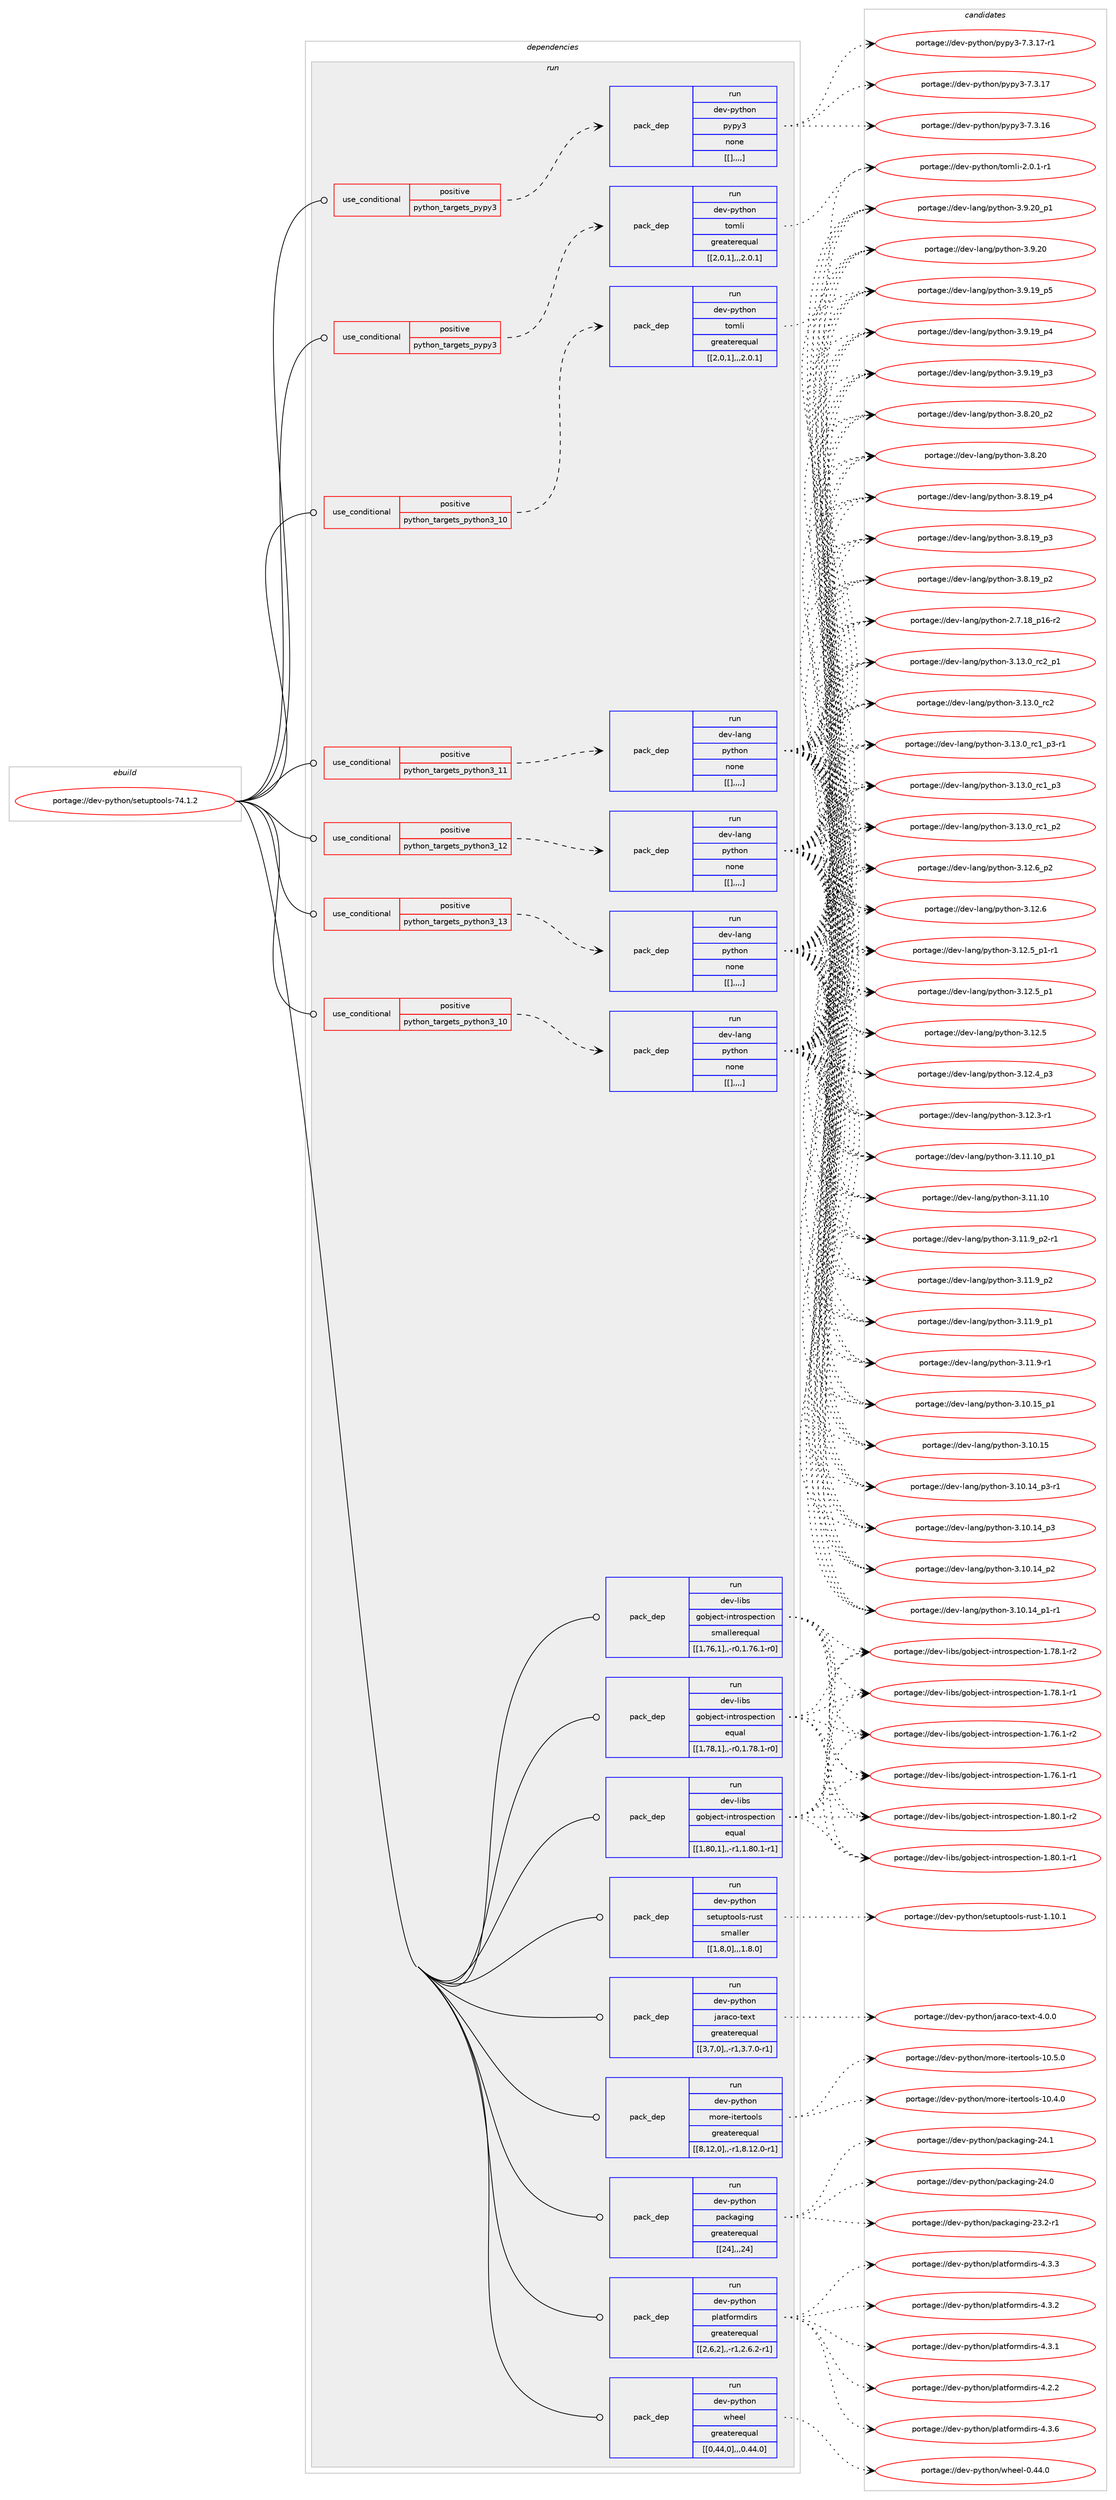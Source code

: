 digraph prolog {

# *************
# Graph options
# *************

newrank=true;
concentrate=true;
compound=true;
graph [rankdir=LR,fontname=Helvetica,fontsize=10,ranksep=1.5];#, ranksep=2.5, nodesep=0.2];
edge  [arrowhead=vee];
node  [fontname=Helvetica,fontsize=10];

# **********
# The ebuild
# **********

subgraph cluster_leftcol {
color=gray;
label=<<i>ebuild</i>>;
id [label="portage://dev-python/setuptools-74.1.2", color=red, width=4, href="../dev-python/setuptools-74.1.2.svg"];
}

# ****************
# The dependencies
# ****************

subgraph cluster_midcol {
color=gray;
label=<<i>dependencies</i>>;
subgraph cluster_compile {
fillcolor="#eeeeee";
style=filled;
label=<<i>compile</i>>;
}
subgraph cluster_compileandrun {
fillcolor="#eeeeee";
style=filled;
label=<<i>compile and run</i>>;
}
subgraph cluster_run {
fillcolor="#eeeeee";
style=filled;
label=<<i>run</i>>;
subgraph cond41146 {
dependency166293 [label=<<TABLE BORDER="0" CELLBORDER="1" CELLSPACING="0" CELLPADDING="4"><TR><TD ROWSPAN="3" CELLPADDING="10">use_conditional</TD></TR><TR><TD>positive</TD></TR><TR><TD>python_targets_pypy3</TD></TR></TABLE>>, shape=none, color=red];
subgraph pack123889 {
dependency166294 [label=<<TABLE BORDER="0" CELLBORDER="1" CELLSPACING="0" CELLPADDING="4" WIDTH="220"><TR><TD ROWSPAN="6" CELLPADDING="30">pack_dep</TD></TR><TR><TD WIDTH="110">run</TD></TR><TR><TD>dev-python</TD></TR><TR><TD>pypy3</TD></TR><TR><TD>none</TD></TR><TR><TD>[[],,,,]</TD></TR></TABLE>>, shape=none, color=blue];
}
dependency166293:e -> dependency166294:w [weight=20,style="dashed",arrowhead="vee"];
}
id:e -> dependency166293:w [weight=20,style="solid",arrowhead="odot"];
subgraph cond41147 {
dependency166295 [label=<<TABLE BORDER="0" CELLBORDER="1" CELLSPACING="0" CELLPADDING="4"><TR><TD ROWSPAN="3" CELLPADDING="10">use_conditional</TD></TR><TR><TD>positive</TD></TR><TR><TD>python_targets_pypy3</TD></TR></TABLE>>, shape=none, color=red];
subgraph pack123890 {
dependency166296 [label=<<TABLE BORDER="0" CELLBORDER="1" CELLSPACING="0" CELLPADDING="4" WIDTH="220"><TR><TD ROWSPAN="6" CELLPADDING="30">pack_dep</TD></TR><TR><TD WIDTH="110">run</TD></TR><TR><TD>dev-python</TD></TR><TR><TD>tomli</TD></TR><TR><TD>greaterequal</TD></TR><TR><TD>[[2,0,1],,,2.0.1]</TD></TR></TABLE>>, shape=none, color=blue];
}
dependency166295:e -> dependency166296:w [weight=20,style="dashed",arrowhead="vee"];
}
id:e -> dependency166295:w [weight=20,style="solid",arrowhead="odot"];
subgraph cond41148 {
dependency166297 [label=<<TABLE BORDER="0" CELLBORDER="1" CELLSPACING="0" CELLPADDING="4"><TR><TD ROWSPAN="3" CELLPADDING="10">use_conditional</TD></TR><TR><TD>positive</TD></TR><TR><TD>python_targets_python3_10</TD></TR></TABLE>>, shape=none, color=red];
subgraph pack123891 {
dependency166298 [label=<<TABLE BORDER="0" CELLBORDER="1" CELLSPACING="0" CELLPADDING="4" WIDTH="220"><TR><TD ROWSPAN="6" CELLPADDING="30">pack_dep</TD></TR><TR><TD WIDTH="110">run</TD></TR><TR><TD>dev-lang</TD></TR><TR><TD>python</TD></TR><TR><TD>none</TD></TR><TR><TD>[[],,,,]</TD></TR></TABLE>>, shape=none, color=blue];
}
dependency166297:e -> dependency166298:w [weight=20,style="dashed",arrowhead="vee"];
}
id:e -> dependency166297:w [weight=20,style="solid",arrowhead="odot"];
subgraph cond41149 {
dependency166299 [label=<<TABLE BORDER="0" CELLBORDER="1" CELLSPACING="0" CELLPADDING="4"><TR><TD ROWSPAN="3" CELLPADDING="10">use_conditional</TD></TR><TR><TD>positive</TD></TR><TR><TD>python_targets_python3_10</TD></TR></TABLE>>, shape=none, color=red];
subgraph pack123892 {
dependency166300 [label=<<TABLE BORDER="0" CELLBORDER="1" CELLSPACING="0" CELLPADDING="4" WIDTH="220"><TR><TD ROWSPAN="6" CELLPADDING="30">pack_dep</TD></TR><TR><TD WIDTH="110">run</TD></TR><TR><TD>dev-python</TD></TR><TR><TD>tomli</TD></TR><TR><TD>greaterequal</TD></TR><TR><TD>[[2,0,1],,,2.0.1]</TD></TR></TABLE>>, shape=none, color=blue];
}
dependency166299:e -> dependency166300:w [weight=20,style="dashed",arrowhead="vee"];
}
id:e -> dependency166299:w [weight=20,style="solid",arrowhead="odot"];
subgraph cond41150 {
dependency166301 [label=<<TABLE BORDER="0" CELLBORDER="1" CELLSPACING="0" CELLPADDING="4"><TR><TD ROWSPAN="3" CELLPADDING="10">use_conditional</TD></TR><TR><TD>positive</TD></TR><TR><TD>python_targets_python3_11</TD></TR></TABLE>>, shape=none, color=red];
subgraph pack123893 {
dependency166302 [label=<<TABLE BORDER="0" CELLBORDER="1" CELLSPACING="0" CELLPADDING="4" WIDTH="220"><TR><TD ROWSPAN="6" CELLPADDING="30">pack_dep</TD></TR><TR><TD WIDTH="110">run</TD></TR><TR><TD>dev-lang</TD></TR><TR><TD>python</TD></TR><TR><TD>none</TD></TR><TR><TD>[[],,,,]</TD></TR></TABLE>>, shape=none, color=blue];
}
dependency166301:e -> dependency166302:w [weight=20,style="dashed",arrowhead="vee"];
}
id:e -> dependency166301:w [weight=20,style="solid",arrowhead="odot"];
subgraph cond41151 {
dependency166303 [label=<<TABLE BORDER="0" CELLBORDER="1" CELLSPACING="0" CELLPADDING="4"><TR><TD ROWSPAN="3" CELLPADDING="10">use_conditional</TD></TR><TR><TD>positive</TD></TR><TR><TD>python_targets_python3_12</TD></TR></TABLE>>, shape=none, color=red];
subgraph pack123894 {
dependency166304 [label=<<TABLE BORDER="0" CELLBORDER="1" CELLSPACING="0" CELLPADDING="4" WIDTH="220"><TR><TD ROWSPAN="6" CELLPADDING="30">pack_dep</TD></TR><TR><TD WIDTH="110">run</TD></TR><TR><TD>dev-lang</TD></TR><TR><TD>python</TD></TR><TR><TD>none</TD></TR><TR><TD>[[],,,,]</TD></TR></TABLE>>, shape=none, color=blue];
}
dependency166303:e -> dependency166304:w [weight=20,style="dashed",arrowhead="vee"];
}
id:e -> dependency166303:w [weight=20,style="solid",arrowhead="odot"];
subgraph cond41152 {
dependency166305 [label=<<TABLE BORDER="0" CELLBORDER="1" CELLSPACING="0" CELLPADDING="4"><TR><TD ROWSPAN="3" CELLPADDING="10">use_conditional</TD></TR><TR><TD>positive</TD></TR><TR><TD>python_targets_python3_13</TD></TR></TABLE>>, shape=none, color=red];
subgraph pack123895 {
dependency166306 [label=<<TABLE BORDER="0" CELLBORDER="1" CELLSPACING="0" CELLPADDING="4" WIDTH="220"><TR><TD ROWSPAN="6" CELLPADDING="30">pack_dep</TD></TR><TR><TD WIDTH="110">run</TD></TR><TR><TD>dev-lang</TD></TR><TR><TD>python</TD></TR><TR><TD>none</TD></TR><TR><TD>[[],,,,]</TD></TR></TABLE>>, shape=none, color=blue];
}
dependency166305:e -> dependency166306:w [weight=20,style="dashed",arrowhead="vee"];
}
id:e -> dependency166305:w [weight=20,style="solid",arrowhead="odot"];
subgraph pack123896 {
dependency166307 [label=<<TABLE BORDER="0" CELLBORDER="1" CELLSPACING="0" CELLPADDING="4" WIDTH="220"><TR><TD ROWSPAN="6" CELLPADDING="30">pack_dep</TD></TR><TR><TD WIDTH="110">run</TD></TR><TR><TD>dev-python</TD></TR><TR><TD>jaraco-text</TD></TR><TR><TD>greaterequal</TD></TR><TR><TD>[[3,7,0],,-r1,3.7.0-r1]</TD></TR></TABLE>>, shape=none, color=blue];
}
id:e -> dependency166307:w [weight=20,style="solid",arrowhead="odot"];
subgraph pack123897 {
dependency166308 [label=<<TABLE BORDER="0" CELLBORDER="1" CELLSPACING="0" CELLPADDING="4" WIDTH="220"><TR><TD ROWSPAN="6" CELLPADDING="30">pack_dep</TD></TR><TR><TD WIDTH="110">run</TD></TR><TR><TD>dev-python</TD></TR><TR><TD>more-itertools</TD></TR><TR><TD>greaterequal</TD></TR><TR><TD>[[8,12,0],,-r1,8.12.0-r1]</TD></TR></TABLE>>, shape=none, color=blue];
}
id:e -> dependency166308:w [weight=20,style="solid",arrowhead="odot"];
subgraph pack123898 {
dependency166309 [label=<<TABLE BORDER="0" CELLBORDER="1" CELLSPACING="0" CELLPADDING="4" WIDTH="220"><TR><TD ROWSPAN="6" CELLPADDING="30">pack_dep</TD></TR><TR><TD WIDTH="110">run</TD></TR><TR><TD>dev-python</TD></TR><TR><TD>packaging</TD></TR><TR><TD>greaterequal</TD></TR><TR><TD>[[24],,,24]</TD></TR></TABLE>>, shape=none, color=blue];
}
id:e -> dependency166309:w [weight=20,style="solid",arrowhead="odot"];
subgraph pack123899 {
dependency166310 [label=<<TABLE BORDER="0" CELLBORDER="1" CELLSPACING="0" CELLPADDING="4" WIDTH="220"><TR><TD ROWSPAN="6" CELLPADDING="30">pack_dep</TD></TR><TR><TD WIDTH="110">run</TD></TR><TR><TD>dev-python</TD></TR><TR><TD>platformdirs</TD></TR><TR><TD>greaterequal</TD></TR><TR><TD>[[2,6,2],,-r1,2.6.2-r1]</TD></TR></TABLE>>, shape=none, color=blue];
}
id:e -> dependency166310:w [weight=20,style="solid",arrowhead="odot"];
subgraph pack123900 {
dependency166311 [label=<<TABLE BORDER="0" CELLBORDER="1" CELLSPACING="0" CELLPADDING="4" WIDTH="220"><TR><TD ROWSPAN="6" CELLPADDING="30">pack_dep</TD></TR><TR><TD WIDTH="110">run</TD></TR><TR><TD>dev-python</TD></TR><TR><TD>wheel</TD></TR><TR><TD>greaterequal</TD></TR><TR><TD>[[0,44,0],,,0.44.0]</TD></TR></TABLE>>, shape=none, color=blue];
}
id:e -> dependency166311:w [weight=20,style="solid",arrowhead="odot"];
subgraph pack123901 {
dependency166312 [label=<<TABLE BORDER="0" CELLBORDER="1" CELLSPACING="0" CELLPADDING="4" WIDTH="220"><TR><TD ROWSPAN="6" CELLPADDING="30">pack_dep</TD></TR><TR><TD WIDTH="110">run</TD></TR><TR><TD>dev-libs</TD></TR><TR><TD>gobject-introspection</TD></TR><TR><TD>equal</TD></TR><TR><TD>[[1,78,1],,-r0,1.78.1-r0]</TD></TR></TABLE>>, shape=none, color=blue];
}
id:e -> dependency166312:w [weight=20,style="solid",arrowhead="odot"];
subgraph pack123902 {
dependency166313 [label=<<TABLE BORDER="0" CELLBORDER="1" CELLSPACING="0" CELLPADDING="4" WIDTH="220"><TR><TD ROWSPAN="6" CELLPADDING="30">pack_dep</TD></TR><TR><TD WIDTH="110">run</TD></TR><TR><TD>dev-libs</TD></TR><TR><TD>gobject-introspection</TD></TR><TR><TD>equal</TD></TR><TR><TD>[[1,80,1],,-r1,1.80.1-r1]</TD></TR></TABLE>>, shape=none, color=blue];
}
id:e -> dependency166313:w [weight=20,style="solid",arrowhead="odot"];
subgraph pack123903 {
dependency166314 [label=<<TABLE BORDER="0" CELLBORDER="1" CELLSPACING="0" CELLPADDING="4" WIDTH="220"><TR><TD ROWSPAN="6" CELLPADDING="30">pack_dep</TD></TR><TR><TD WIDTH="110">run</TD></TR><TR><TD>dev-libs</TD></TR><TR><TD>gobject-introspection</TD></TR><TR><TD>smallerequal</TD></TR><TR><TD>[[1,76,1],,-r0,1.76.1-r0]</TD></TR></TABLE>>, shape=none, color=blue];
}
id:e -> dependency166314:w [weight=20,style="solid",arrowhead="odot"];
subgraph pack123904 {
dependency166315 [label=<<TABLE BORDER="0" CELLBORDER="1" CELLSPACING="0" CELLPADDING="4" WIDTH="220"><TR><TD ROWSPAN="6" CELLPADDING="30">pack_dep</TD></TR><TR><TD WIDTH="110">run</TD></TR><TR><TD>dev-python</TD></TR><TR><TD>setuptools-rust</TD></TR><TR><TD>smaller</TD></TR><TR><TD>[[1,8,0],,,1.8.0]</TD></TR></TABLE>>, shape=none, color=blue];
}
id:e -> dependency166315:w [weight=20,style="solid",arrowhead="odot"];
}
}

# **************
# The candidates
# **************

subgraph cluster_choices {
rank=same;
color=gray;
label=<<i>candidates</i>>;

subgraph choice123889 {
color=black;
nodesep=1;
choice100101118451121211161041111104711212111212151455546514649554511449 [label="portage://dev-python/pypy3-7.3.17-r1", color=red, width=4,href="../dev-python/pypy3-7.3.17-r1.svg"];
choice10010111845112121116104111110471121211121215145554651464955 [label="portage://dev-python/pypy3-7.3.17", color=red, width=4,href="../dev-python/pypy3-7.3.17.svg"];
choice10010111845112121116104111110471121211121215145554651464954 [label="portage://dev-python/pypy3-7.3.16", color=red, width=4,href="../dev-python/pypy3-7.3.16.svg"];
dependency166294:e -> choice100101118451121211161041111104711212111212151455546514649554511449:w [style=dotted,weight="100"];
dependency166294:e -> choice10010111845112121116104111110471121211121215145554651464955:w [style=dotted,weight="100"];
dependency166294:e -> choice10010111845112121116104111110471121211121215145554651464954:w [style=dotted,weight="100"];
}
subgraph choice123890 {
color=black;
nodesep=1;
choice10010111845112121116104111110471161111091081054550464846494511449 [label="portage://dev-python/tomli-2.0.1-r1", color=red, width=4,href="../dev-python/tomli-2.0.1-r1.svg"];
dependency166296:e -> choice10010111845112121116104111110471161111091081054550464846494511449:w [style=dotted,weight="100"];
}
subgraph choice123891 {
color=black;
nodesep=1;
choice100101118451089711010347112121116104111110455146495146489511499509511249 [label="portage://dev-lang/python-3.13.0_rc2_p1", color=red, width=4,href="../dev-lang/python-3.13.0_rc2_p1.svg"];
choice10010111845108971101034711212111610411111045514649514648951149950 [label="portage://dev-lang/python-3.13.0_rc2", color=red, width=4,href="../dev-lang/python-3.13.0_rc2.svg"];
choice1001011184510897110103471121211161041111104551464951464895114994995112514511449 [label="portage://dev-lang/python-3.13.0_rc1_p3-r1", color=red, width=4,href="../dev-lang/python-3.13.0_rc1_p3-r1.svg"];
choice100101118451089711010347112121116104111110455146495146489511499499511251 [label="portage://dev-lang/python-3.13.0_rc1_p3", color=red, width=4,href="../dev-lang/python-3.13.0_rc1_p3.svg"];
choice100101118451089711010347112121116104111110455146495146489511499499511250 [label="portage://dev-lang/python-3.13.0_rc1_p2", color=red, width=4,href="../dev-lang/python-3.13.0_rc1_p2.svg"];
choice100101118451089711010347112121116104111110455146495046549511250 [label="portage://dev-lang/python-3.12.6_p2", color=red, width=4,href="../dev-lang/python-3.12.6_p2.svg"];
choice10010111845108971101034711212111610411111045514649504654 [label="portage://dev-lang/python-3.12.6", color=red, width=4,href="../dev-lang/python-3.12.6.svg"];
choice1001011184510897110103471121211161041111104551464950465395112494511449 [label="portage://dev-lang/python-3.12.5_p1-r1", color=red, width=4,href="../dev-lang/python-3.12.5_p1-r1.svg"];
choice100101118451089711010347112121116104111110455146495046539511249 [label="portage://dev-lang/python-3.12.5_p1", color=red, width=4,href="../dev-lang/python-3.12.5_p1.svg"];
choice10010111845108971101034711212111610411111045514649504653 [label="portage://dev-lang/python-3.12.5", color=red, width=4,href="../dev-lang/python-3.12.5.svg"];
choice100101118451089711010347112121116104111110455146495046529511251 [label="portage://dev-lang/python-3.12.4_p3", color=red, width=4,href="../dev-lang/python-3.12.4_p3.svg"];
choice100101118451089711010347112121116104111110455146495046514511449 [label="portage://dev-lang/python-3.12.3-r1", color=red, width=4,href="../dev-lang/python-3.12.3-r1.svg"];
choice10010111845108971101034711212111610411111045514649494649489511249 [label="portage://dev-lang/python-3.11.10_p1", color=red, width=4,href="../dev-lang/python-3.11.10_p1.svg"];
choice1001011184510897110103471121211161041111104551464949464948 [label="portage://dev-lang/python-3.11.10", color=red, width=4,href="../dev-lang/python-3.11.10.svg"];
choice1001011184510897110103471121211161041111104551464949465795112504511449 [label="portage://dev-lang/python-3.11.9_p2-r1", color=red, width=4,href="../dev-lang/python-3.11.9_p2-r1.svg"];
choice100101118451089711010347112121116104111110455146494946579511250 [label="portage://dev-lang/python-3.11.9_p2", color=red, width=4,href="../dev-lang/python-3.11.9_p2.svg"];
choice100101118451089711010347112121116104111110455146494946579511249 [label="portage://dev-lang/python-3.11.9_p1", color=red, width=4,href="../dev-lang/python-3.11.9_p1.svg"];
choice100101118451089711010347112121116104111110455146494946574511449 [label="portage://dev-lang/python-3.11.9-r1", color=red, width=4,href="../dev-lang/python-3.11.9-r1.svg"];
choice10010111845108971101034711212111610411111045514649484649539511249 [label="portage://dev-lang/python-3.10.15_p1", color=red, width=4,href="../dev-lang/python-3.10.15_p1.svg"];
choice1001011184510897110103471121211161041111104551464948464953 [label="portage://dev-lang/python-3.10.15", color=red, width=4,href="../dev-lang/python-3.10.15.svg"];
choice100101118451089711010347112121116104111110455146494846495295112514511449 [label="portage://dev-lang/python-3.10.14_p3-r1", color=red, width=4,href="../dev-lang/python-3.10.14_p3-r1.svg"];
choice10010111845108971101034711212111610411111045514649484649529511251 [label="portage://dev-lang/python-3.10.14_p3", color=red, width=4,href="../dev-lang/python-3.10.14_p3.svg"];
choice10010111845108971101034711212111610411111045514649484649529511250 [label="portage://dev-lang/python-3.10.14_p2", color=red, width=4,href="../dev-lang/python-3.10.14_p2.svg"];
choice100101118451089711010347112121116104111110455146494846495295112494511449 [label="portage://dev-lang/python-3.10.14_p1-r1", color=red, width=4,href="../dev-lang/python-3.10.14_p1-r1.svg"];
choice100101118451089711010347112121116104111110455146574650489511249 [label="portage://dev-lang/python-3.9.20_p1", color=red, width=4,href="../dev-lang/python-3.9.20_p1.svg"];
choice10010111845108971101034711212111610411111045514657465048 [label="portage://dev-lang/python-3.9.20", color=red, width=4,href="../dev-lang/python-3.9.20.svg"];
choice100101118451089711010347112121116104111110455146574649579511253 [label="portage://dev-lang/python-3.9.19_p5", color=red, width=4,href="../dev-lang/python-3.9.19_p5.svg"];
choice100101118451089711010347112121116104111110455146574649579511252 [label="portage://dev-lang/python-3.9.19_p4", color=red, width=4,href="../dev-lang/python-3.9.19_p4.svg"];
choice100101118451089711010347112121116104111110455146574649579511251 [label="portage://dev-lang/python-3.9.19_p3", color=red, width=4,href="../dev-lang/python-3.9.19_p3.svg"];
choice100101118451089711010347112121116104111110455146564650489511250 [label="portage://dev-lang/python-3.8.20_p2", color=red, width=4,href="../dev-lang/python-3.8.20_p2.svg"];
choice10010111845108971101034711212111610411111045514656465048 [label="portage://dev-lang/python-3.8.20", color=red, width=4,href="../dev-lang/python-3.8.20.svg"];
choice100101118451089711010347112121116104111110455146564649579511252 [label="portage://dev-lang/python-3.8.19_p4", color=red, width=4,href="../dev-lang/python-3.8.19_p4.svg"];
choice100101118451089711010347112121116104111110455146564649579511251 [label="portage://dev-lang/python-3.8.19_p3", color=red, width=4,href="../dev-lang/python-3.8.19_p3.svg"];
choice100101118451089711010347112121116104111110455146564649579511250 [label="portage://dev-lang/python-3.8.19_p2", color=red, width=4,href="../dev-lang/python-3.8.19_p2.svg"];
choice100101118451089711010347112121116104111110455046554649569511249544511450 [label="portage://dev-lang/python-2.7.18_p16-r2", color=red, width=4,href="../dev-lang/python-2.7.18_p16-r2.svg"];
dependency166298:e -> choice100101118451089711010347112121116104111110455146495146489511499509511249:w [style=dotted,weight="100"];
dependency166298:e -> choice10010111845108971101034711212111610411111045514649514648951149950:w [style=dotted,weight="100"];
dependency166298:e -> choice1001011184510897110103471121211161041111104551464951464895114994995112514511449:w [style=dotted,weight="100"];
dependency166298:e -> choice100101118451089711010347112121116104111110455146495146489511499499511251:w [style=dotted,weight="100"];
dependency166298:e -> choice100101118451089711010347112121116104111110455146495146489511499499511250:w [style=dotted,weight="100"];
dependency166298:e -> choice100101118451089711010347112121116104111110455146495046549511250:w [style=dotted,weight="100"];
dependency166298:e -> choice10010111845108971101034711212111610411111045514649504654:w [style=dotted,weight="100"];
dependency166298:e -> choice1001011184510897110103471121211161041111104551464950465395112494511449:w [style=dotted,weight="100"];
dependency166298:e -> choice100101118451089711010347112121116104111110455146495046539511249:w [style=dotted,weight="100"];
dependency166298:e -> choice10010111845108971101034711212111610411111045514649504653:w [style=dotted,weight="100"];
dependency166298:e -> choice100101118451089711010347112121116104111110455146495046529511251:w [style=dotted,weight="100"];
dependency166298:e -> choice100101118451089711010347112121116104111110455146495046514511449:w [style=dotted,weight="100"];
dependency166298:e -> choice10010111845108971101034711212111610411111045514649494649489511249:w [style=dotted,weight="100"];
dependency166298:e -> choice1001011184510897110103471121211161041111104551464949464948:w [style=dotted,weight="100"];
dependency166298:e -> choice1001011184510897110103471121211161041111104551464949465795112504511449:w [style=dotted,weight="100"];
dependency166298:e -> choice100101118451089711010347112121116104111110455146494946579511250:w [style=dotted,weight="100"];
dependency166298:e -> choice100101118451089711010347112121116104111110455146494946579511249:w [style=dotted,weight="100"];
dependency166298:e -> choice100101118451089711010347112121116104111110455146494946574511449:w [style=dotted,weight="100"];
dependency166298:e -> choice10010111845108971101034711212111610411111045514649484649539511249:w [style=dotted,weight="100"];
dependency166298:e -> choice1001011184510897110103471121211161041111104551464948464953:w [style=dotted,weight="100"];
dependency166298:e -> choice100101118451089711010347112121116104111110455146494846495295112514511449:w [style=dotted,weight="100"];
dependency166298:e -> choice10010111845108971101034711212111610411111045514649484649529511251:w [style=dotted,weight="100"];
dependency166298:e -> choice10010111845108971101034711212111610411111045514649484649529511250:w [style=dotted,weight="100"];
dependency166298:e -> choice100101118451089711010347112121116104111110455146494846495295112494511449:w [style=dotted,weight="100"];
dependency166298:e -> choice100101118451089711010347112121116104111110455146574650489511249:w [style=dotted,weight="100"];
dependency166298:e -> choice10010111845108971101034711212111610411111045514657465048:w [style=dotted,weight="100"];
dependency166298:e -> choice100101118451089711010347112121116104111110455146574649579511253:w [style=dotted,weight="100"];
dependency166298:e -> choice100101118451089711010347112121116104111110455146574649579511252:w [style=dotted,weight="100"];
dependency166298:e -> choice100101118451089711010347112121116104111110455146574649579511251:w [style=dotted,weight="100"];
dependency166298:e -> choice100101118451089711010347112121116104111110455146564650489511250:w [style=dotted,weight="100"];
dependency166298:e -> choice10010111845108971101034711212111610411111045514656465048:w [style=dotted,weight="100"];
dependency166298:e -> choice100101118451089711010347112121116104111110455146564649579511252:w [style=dotted,weight="100"];
dependency166298:e -> choice100101118451089711010347112121116104111110455146564649579511251:w [style=dotted,weight="100"];
dependency166298:e -> choice100101118451089711010347112121116104111110455146564649579511250:w [style=dotted,weight="100"];
dependency166298:e -> choice100101118451089711010347112121116104111110455046554649569511249544511450:w [style=dotted,weight="100"];
}
subgraph choice123892 {
color=black;
nodesep=1;
choice10010111845112121116104111110471161111091081054550464846494511449 [label="portage://dev-python/tomli-2.0.1-r1", color=red, width=4,href="../dev-python/tomli-2.0.1-r1.svg"];
dependency166300:e -> choice10010111845112121116104111110471161111091081054550464846494511449:w [style=dotted,weight="100"];
}
subgraph choice123893 {
color=black;
nodesep=1;
choice100101118451089711010347112121116104111110455146495146489511499509511249 [label="portage://dev-lang/python-3.13.0_rc2_p1", color=red, width=4,href="../dev-lang/python-3.13.0_rc2_p1.svg"];
choice10010111845108971101034711212111610411111045514649514648951149950 [label="portage://dev-lang/python-3.13.0_rc2", color=red, width=4,href="../dev-lang/python-3.13.0_rc2.svg"];
choice1001011184510897110103471121211161041111104551464951464895114994995112514511449 [label="portage://dev-lang/python-3.13.0_rc1_p3-r1", color=red, width=4,href="../dev-lang/python-3.13.0_rc1_p3-r1.svg"];
choice100101118451089711010347112121116104111110455146495146489511499499511251 [label="portage://dev-lang/python-3.13.0_rc1_p3", color=red, width=4,href="../dev-lang/python-3.13.0_rc1_p3.svg"];
choice100101118451089711010347112121116104111110455146495146489511499499511250 [label="portage://dev-lang/python-3.13.0_rc1_p2", color=red, width=4,href="../dev-lang/python-3.13.0_rc1_p2.svg"];
choice100101118451089711010347112121116104111110455146495046549511250 [label="portage://dev-lang/python-3.12.6_p2", color=red, width=4,href="../dev-lang/python-3.12.6_p2.svg"];
choice10010111845108971101034711212111610411111045514649504654 [label="portage://dev-lang/python-3.12.6", color=red, width=4,href="../dev-lang/python-3.12.6.svg"];
choice1001011184510897110103471121211161041111104551464950465395112494511449 [label="portage://dev-lang/python-3.12.5_p1-r1", color=red, width=4,href="../dev-lang/python-3.12.5_p1-r1.svg"];
choice100101118451089711010347112121116104111110455146495046539511249 [label="portage://dev-lang/python-3.12.5_p1", color=red, width=4,href="../dev-lang/python-3.12.5_p1.svg"];
choice10010111845108971101034711212111610411111045514649504653 [label="portage://dev-lang/python-3.12.5", color=red, width=4,href="../dev-lang/python-3.12.5.svg"];
choice100101118451089711010347112121116104111110455146495046529511251 [label="portage://dev-lang/python-3.12.4_p3", color=red, width=4,href="../dev-lang/python-3.12.4_p3.svg"];
choice100101118451089711010347112121116104111110455146495046514511449 [label="portage://dev-lang/python-3.12.3-r1", color=red, width=4,href="../dev-lang/python-3.12.3-r1.svg"];
choice10010111845108971101034711212111610411111045514649494649489511249 [label="portage://dev-lang/python-3.11.10_p1", color=red, width=4,href="../dev-lang/python-3.11.10_p1.svg"];
choice1001011184510897110103471121211161041111104551464949464948 [label="portage://dev-lang/python-3.11.10", color=red, width=4,href="../dev-lang/python-3.11.10.svg"];
choice1001011184510897110103471121211161041111104551464949465795112504511449 [label="portage://dev-lang/python-3.11.9_p2-r1", color=red, width=4,href="../dev-lang/python-3.11.9_p2-r1.svg"];
choice100101118451089711010347112121116104111110455146494946579511250 [label="portage://dev-lang/python-3.11.9_p2", color=red, width=4,href="../dev-lang/python-3.11.9_p2.svg"];
choice100101118451089711010347112121116104111110455146494946579511249 [label="portage://dev-lang/python-3.11.9_p1", color=red, width=4,href="../dev-lang/python-3.11.9_p1.svg"];
choice100101118451089711010347112121116104111110455146494946574511449 [label="portage://dev-lang/python-3.11.9-r1", color=red, width=4,href="../dev-lang/python-3.11.9-r1.svg"];
choice10010111845108971101034711212111610411111045514649484649539511249 [label="portage://dev-lang/python-3.10.15_p1", color=red, width=4,href="../dev-lang/python-3.10.15_p1.svg"];
choice1001011184510897110103471121211161041111104551464948464953 [label="portage://dev-lang/python-3.10.15", color=red, width=4,href="../dev-lang/python-3.10.15.svg"];
choice100101118451089711010347112121116104111110455146494846495295112514511449 [label="portage://dev-lang/python-3.10.14_p3-r1", color=red, width=4,href="../dev-lang/python-3.10.14_p3-r1.svg"];
choice10010111845108971101034711212111610411111045514649484649529511251 [label="portage://dev-lang/python-3.10.14_p3", color=red, width=4,href="../dev-lang/python-3.10.14_p3.svg"];
choice10010111845108971101034711212111610411111045514649484649529511250 [label="portage://dev-lang/python-3.10.14_p2", color=red, width=4,href="../dev-lang/python-3.10.14_p2.svg"];
choice100101118451089711010347112121116104111110455146494846495295112494511449 [label="portage://dev-lang/python-3.10.14_p1-r1", color=red, width=4,href="../dev-lang/python-3.10.14_p1-r1.svg"];
choice100101118451089711010347112121116104111110455146574650489511249 [label="portage://dev-lang/python-3.9.20_p1", color=red, width=4,href="../dev-lang/python-3.9.20_p1.svg"];
choice10010111845108971101034711212111610411111045514657465048 [label="portage://dev-lang/python-3.9.20", color=red, width=4,href="../dev-lang/python-3.9.20.svg"];
choice100101118451089711010347112121116104111110455146574649579511253 [label="portage://dev-lang/python-3.9.19_p5", color=red, width=4,href="../dev-lang/python-3.9.19_p5.svg"];
choice100101118451089711010347112121116104111110455146574649579511252 [label="portage://dev-lang/python-3.9.19_p4", color=red, width=4,href="../dev-lang/python-3.9.19_p4.svg"];
choice100101118451089711010347112121116104111110455146574649579511251 [label="portage://dev-lang/python-3.9.19_p3", color=red, width=4,href="../dev-lang/python-3.9.19_p3.svg"];
choice100101118451089711010347112121116104111110455146564650489511250 [label="portage://dev-lang/python-3.8.20_p2", color=red, width=4,href="../dev-lang/python-3.8.20_p2.svg"];
choice10010111845108971101034711212111610411111045514656465048 [label="portage://dev-lang/python-3.8.20", color=red, width=4,href="../dev-lang/python-3.8.20.svg"];
choice100101118451089711010347112121116104111110455146564649579511252 [label="portage://dev-lang/python-3.8.19_p4", color=red, width=4,href="../dev-lang/python-3.8.19_p4.svg"];
choice100101118451089711010347112121116104111110455146564649579511251 [label="portage://dev-lang/python-3.8.19_p3", color=red, width=4,href="../dev-lang/python-3.8.19_p3.svg"];
choice100101118451089711010347112121116104111110455146564649579511250 [label="portage://dev-lang/python-3.8.19_p2", color=red, width=4,href="../dev-lang/python-3.8.19_p2.svg"];
choice100101118451089711010347112121116104111110455046554649569511249544511450 [label="portage://dev-lang/python-2.7.18_p16-r2", color=red, width=4,href="../dev-lang/python-2.7.18_p16-r2.svg"];
dependency166302:e -> choice100101118451089711010347112121116104111110455146495146489511499509511249:w [style=dotted,weight="100"];
dependency166302:e -> choice10010111845108971101034711212111610411111045514649514648951149950:w [style=dotted,weight="100"];
dependency166302:e -> choice1001011184510897110103471121211161041111104551464951464895114994995112514511449:w [style=dotted,weight="100"];
dependency166302:e -> choice100101118451089711010347112121116104111110455146495146489511499499511251:w [style=dotted,weight="100"];
dependency166302:e -> choice100101118451089711010347112121116104111110455146495146489511499499511250:w [style=dotted,weight="100"];
dependency166302:e -> choice100101118451089711010347112121116104111110455146495046549511250:w [style=dotted,weight="100"];
dependency166302:e -> choice10010111845108971101034711212111610411111045514649504654:w [style=dotted,weight="100"];
dependency166302:e -> choice1001011184510897110103471121211161041111104551464950465395112494511449:w [style=dotted,weight="100"];
dependency166302:e -> choice100101118451089711010347112121116104111110455146495046539511249:w [style=dotted,weight="100"];
dependency166302:e -> choice10010111845108971101034711212111610411111045514649504653:w [style=dotted,weight="100"];
dependency166302:e -> choice100101118451089711010347112121116104111110455146495046529511251:w [style=dotted,weight="100"];
dependency166302:e -> choice100101118451089711010347112121116104111110455146495046514511449:w [style=dotted,weight="100"];
dependency166302:e -> choice10010111845108971101034711212111610411111045514649494649489511249:w [style=dotted,weight="100"];
dependency166302:e -> choice1001011184510897110103471121211161041111104551464949464948:w [style=dotted,weight="100"];
dependency166302:e -> choice1001011184510897110103471121211161041111104551464949465795112504511449:w [style=dotted,weight="100"];
dependency166302:e -> choice100101118451089711010347112121116104111110455146494946579511250:w [style=dotted,weight="100"];
dependency166302:e -> choice100101118451089711010347112121116104111110455146494946579511249:w [style=dotted,weight="100"];
dependency166302:e -> choice100101118451089711010347112121116104111110455146494946574511449:w [style=dotted,weight="100"];
dependency166302:e -> choice10010111845108971101034711212111610411111045514649484649539511249:w [style=dotted,weight="100"];
dependency166302:e -> choice1001011184510897110103471121211161041111104551464948464953:w [style=dotted,weight="100"];
dependency166302:e -> choice100101118451089711010347112121116104111110455146494846495295112514511449:w [style=dotted,weight="100"];
dependency166302:e -> choice10010111845108971101034711212111610411111045514649484649529511251:w [style=dotted,weight="100"];
dependency166302:e -> choice10010111845108971101034711212111610411111045514649484649529511250:w [style=dotted,weight="100"];
dependency166302:e -> choice100101118451089711010347112121116104111110455146494846495295112494511449:w [style=dotted,weight="100"];
dependency166302:e -> choice100101118451089711010347112121116104111110455146574650489511249:w [style=dotted,weight="100"];
dependency166302:e -> choice10010111845108971101034711212111610411111045514657465048:w [style=dotted,weight="100"];
dependency166302:e -> choice100101118451089711010347112121116104111110455146574649579511253:w [style=dotted,weight="100"];
dependency166302:e -> choice100101118451089711010347112121116104111110455146574649579511252:w [style=dotted,weight="100"];
dependency166302:e -> choice100101118451089711010347112121116104111110455146574649579511251:w [style=dotted,weight="100"];
dependency166302:e -> choice100101118451089711010347112121116104111110455146564650489511250:w [style=dotted,weight="100"];
dependency166302:e -> choice10010111845108971101034711212111610411111045514656465048:w [style=dotted,weight="100"];
dependency166302:e -> choice100101118451089711010347112121116104111110455146564649579511252:w [style=dotted,weight="100"];
dependency166302:e -> choice100101118451089711010347112121116104111110455146564649579511251:w [style=dotted,weight="100"];
dependency166302:e -> choice100101118451089711010347112121116104111110455146564649579511250:w [style=dotted,weight="100"];
dependency166302:e -> choice100101118451089711010347112121116104111110455046554649569511249544511450:w [style=dotted,weight="100"];
}
subgraph choice123894 {
color=black;
nodesep=1;
choice100101118451089711010347112121116104111110455146495146489511499509511249 [label="portage://dev-lang/python-3.13.0_rc2_p1", color=red, width=4,href="../dev-lang/python-3.13.0_rc2_p1.svg"];
choice10010111845108971101034711212111610411111045514649514648951149950 [label="portage://dev-lang/python-3.13.0_rc2", color=red, width=4,href="../dev-lang/python-3.13.0_rc2.svg"];
choice1001011184510897110103471121211161041111104551464951464895114994995112514511449 [label="portage://dev-lang/python-3.13.0_rc1_p3-r1", color=red, width=4,href="../dev-lang/python-3.13.0_rc1_p3-r1.svg"];
choice100101118451089711010347112121116104111110455146495146489511499499511251 [label="portage://dev-lang/python-3.13.0_rc1_p3", color=red, width=4,href="../dev-lang/python-3.13.0_rc1_p3.svg"];
choice100101118451089711010347112121116104111110455146495146489511499499511250 [label="portage://dev-lang/python-3.13.0_rc1_p2", color=red, width=4,href="../dev-lang/python-3.13.0_rc1_p2.svg"];
choice100101118451089711010347112121116104111110455146495046549511250 [label="portage://dev-lang/python-3.12.6_p2", color=red, width=4,href="../dev-lang/python-3.12.6_p2.svg"];
choice10010111845108971101034711212111610411111045514649504654 [label="portage://dev-lang/python-3.12.6", color=red, width=4,href="../dev-lang/python-3.12.6.svg"];
choice1001011184510897110103471121211161041111104551464950465395112494511449 [label="portage://dev-lang/python-3.12.5_p1-r1", color=red, width=4,href="../dev-lang/python-3.12.5_p1-r1.svg"];
choice100101118451089711010347112121116104111110455146495046539511249 [label="portage://dev-lang/python-3.12.5_p1", color=red, width=4,href="../dev-lang/python-3.12.5_p1.svg"];
choice10010111845108971101034711212111610411111045514649504653 [label="portage://dev-lang/python-3.12.5", color=red, width=4,href="../dev-lang/python-3.12.5.svg"];
choice100101118451089711010347112121116104111110455146495046529511251 [label="portage://dev-lang/python-3.12.4_p3", color=red, width=4,href="../dev-lang/python-3.12.4_p3.svg"];
choice100101118451089711010347112121116104111110455146495046514511449 [label="portage://dev-lang/python-3.12.3-r1", color=red, width=4,href="../dev-lang/python-3.12.3-r1.svg"];
choice10010111845108971101034711212111610411111045514649494649489511249 [label="portage://dev-lang/python-3.11.10_p1", color=red, width=4,href="../dev-lang/python-3.11.10_p1.svg"];
choice1001011184510897110103471121211161041111104551464949464948 [label="portage://dev-lang/python-3.11.10", color=red, width=4,href="../dev-lang/python-3.11.10.svg"];
choice1001011184510897110103471121211161041111104551464949465795112504511449 [label="portage://dev-lang/python-3.11.9_p2-r1", color=red, width=4,href="../dev-lang/python-3.11.9_p2-r1.svg"];
choice100101118451089711010347112121116104111110455146494946579511250 [label="portage://dev-lang/python-3.11.9_p2", color=red, width=4,href="../dev-lang/python-3.11.9_p2.svg"];
choice100101118451089711010347112121116104111110455146494946579511249 [label="portage://dev-lang/python-3.11.9_p1", color=red, width=4,href="../dev-lang/python-3.11.9_p1.svg"];
choice100101118451089711010347112121116104111110455146494946574511449 [label="portage://dev-lang/python-3.11.9-r1", color=red, width=4,href="../dev-lang/python-3.11.9-r1.svg"];
choice10010111845108971101034711212111610411111045514649484649539511249 [label="portage://dev-lang/python-3.10.15_p1", color=red, width=4,href="../dev-lang/python-3.10.15_p1.svg"];
choice1001011184510897110103471121211161041111104551464948464953 [label="portage://dev-lang/python-3.10.15", color=red, width=4,href="../dev-lang/python-3.10.15.svg"];
choice100101118451089711010347112121116104111110455146494846495295112514511449 [label="portage://dev-lang/python-3.10.14_p3-r1", color=red, width=4,href="../dev-lang/python-3.10.14_p3-r1.svg"];
choice10010111845108971101034711212111610411111045514649484649529511251 [label="portage://dev-lang/python-3.10.14_p3", color=red, width=4,href="../dev-lang/python-3.10.14_p3.svg"];
choice10010111845108971101034711212111610411111045514649484649529511250 [label="portage://dev-lang/python-3.10.14_p2", color=red, width=4,href="../dev-lang/python-3.10.14_p2.svg"];
choice100101118451089711010347112121116104111110455146494846495295112494511449 [label="portage://dev-lang/python-3.10.14_p1-r1", color=red, width=4,href="../dev-lang/python-3.10.14_p1-r1.svg"];
choice100101118451089711010347112121116104111110455146574650489511249 [label="portage://dev-lang/python-3.9.20_p1", color=red, width=4,href="../dev-lang/python-3.9.20_p1.svg"];
choice10010111845108971101034711212111610411111045514657465048 [label="portage://dev-lang/python-3.9.20", color=red, width=4,href="../dev-lang/python-3.9.20.svg"];
choice100101118451089711010347112121116104111110455146574649579511253 [label="portage://dev-lang/python-3.9.19_p5", color=red, width=4,href="../dev-lang/python-3.9.19_p5.svg"];
choice100101118451089711010347112121116104111110455146574649579511252 [label="portage://dev-lang/python-3.9.19_p4", color=red, width=4,href="../dev-lang/python-3.9.19_p4.svg"];
choice100101118451089711010347112121116104111110455146574649579511251 [label="portage://dev-lang/python-3.9.19_p3", color=red, width=4,href="../dev-lang/python-3.9.19_p3.svg"];
choice100101118451089711010347112121116104111110455146564650489511250 [label="portage://dev-lang/python-3.8.20_p2", color=red, width=4,href="../dev-lang/python-3.8.20_p2.svg"];
choice10010111845108971101034711212111610411111045514656465048 [label="portage://dev-lang/python-3.8.20", color=red, width=4,href="../dev-lang/python-3.8.20.svg"];
choice100101118451089711010347112121116104111110455146564649579511252 [label="portage://dev-lang/python-3.8.19_p4", color=red, width=4,href="../dev-lang/python-3.8.19_p4.svg"];
choice100101118451089711010347112121116104111110455146564649579511251 [label="portage://dev-lang/python-3.8.19_p3", color=red, width=4,href="../dev-lang/python-3.8.19_p3.svg"];
choice100101118451089711010347112121116104111110455146564649579511250 [label="portage://dev-lang/python-3.8.19_p2", color=red, width=4,href="../dev-lang/python-3.8.19_p2.svg"];
choice100101118451089711010347112121116104111110455046554649569511249544511450 [label="portage://dev-lang/python-2.7.18_p16-r2", color=red, width=4,href="../dev-lang/python-2.7.18_p16-r2.svg"];
dependency166304:e -> choice100101118451089711010347112121116104111110455146495146489511499509511249:w [style=dotted,weight="100"];
dependency166304:e -> choice10010111845108971101034711212111610411111045514649514648951149950:w [style=dotted,weight="100"];
dependency166304:e -> choice1001011184510897110103471121211161041111104551464951464895114994995112514511449:w [style=dotted,weight="100"];
dependency166304:e -> choice100101118451089711010347112121116104111110455146495146489511499499511251:w [style=dotted,weight="100"];
dependency166304:e -> choice100101118451089711010347112121116104111110455146495146489511499499511250:w [style=dotted,weight="100"];
dependency166304:e -> choice100101118451089711010347112121116104111110455146495046549511250:w [style=dotted,weight="100"];
dependency166304:e -> choice10010111845108971101034711212111610411111045514649504654:w [style=dotted,weight="100"];
dependency166304:e -> choice1001011184510897110103471121211161041111104551464950465395112494511449:w [style=dotted,weight="100"];
dependency166304:e -> choice100101118451089711010347112121116104111110455146495046539511249:w [style=dotted,weight="100"];
dependency166304:e -> choice10010111845108971101034711212111610411111045514649504653:w [style=dotted,weight="100"];
dependency166304:e -> choice100101118451089711010347112121116104111110455146495046529511251:w [style=dotted,weight="100"];
dependency166304:e -> choice100101118451089711010347112121116104111110455146495046514511449:w [style=dotted,weight="100"];
dependency166304:e -> choice10010111845108971101034711212111610411111045514649494649489511249:w [style=dotted,weight="100"];
dependency166304:e -> choice1001011184510897110103471121211161041111104551464949464948:w [style=dotted,weight="100"];
dependency166304:e -> choice1001011184510897110103471121211161041111104551464949465795112504511449:w [style=dotted,weight="100"];
dependency166304:e -> choice100101118451089711010347112121116104111110455146494946579511250:w [style=dotted,weight="100"];
dependency166304:e -> choice100101118451089711010347112121116104111110455146494946579511249:w [style=dotted,weight="100"];
dependency166304:e -> choice100101118451089711010347112121116104111110455146494946574511449:w [style=dotted,weight="100"];
dependency166304:e -> choice10010111845108971101034711212111610411111045514649484649539511249:w [style=dotted,weight="100"];
dependency166304:e -> choice1001011184510897110103471121211161041111104551464948464953:w [style=dotted,weight="100"];
dependency166304:e -> choice100101118451089711010347112121116104111110455146494846495295112514511449:w [style=dotted,weight="100"];
dependency166304:e -> choice10010111845108971101034711212111610411111045514649484649529511251:w [style=dotted,weight="100"];
dependency166304:e -> choice10010111845108971101034711212111610411111045514649484649529511250:w [style=dotted,weight="100"];
dependency166304:e -> choice100101118451089711010347112121116104111110455146494846495295112494511449:w [style=dotted,weight="100"];
dependency166304:e -> choice100101118451089711010347112121116104111110455146574650489511249:w [style=dotted,weight="100"];
dependency166304:e -> choice10010111845108971101034711212111610411111045514657465048:w [style=dotted,weight="100"];
dependency166304:e -> choice100101118451089711010347112121116104111110455146574649579511253:w [style=dotted,weight="100"];
dependency166304:e -> choice100101118451089711010347112121116104111110455146574649579511252:w [style=dotted,weight="100"];
dependency166304:e -> choice100101118451089711010347112121116104111110455146574649579511251:w [style=dotted,weight="100"];
dependency166304:e -> choice100101118451089711010347112121116104111110455146564650489511250:w [style=dotted,weight="100"];
dependency166304:e -> choice10010111845108971101034711212111610411111045514656465048:w [style=dotted,weight="100"];
dependency166304:e -> choice100101118451089711010347112121116104111110455146564649579511252:w [style=dotted,weight="100"];
dependency166304:e -> choice100101118451089711010347112121116104111110455146564649579511251:w [style=dotted,weight="100"];
dependency166304:e -> choice100101118451089711010347112121116104111110455146564649579511250:w [style=dotted,weight="100"];
dependency166304:e -> choice100101118451089711010347112121116104111110455046554649569511249544511450:w [style=dotted,weight="100"];
}
subgraph choice123895 {
color=black;
nodesep=1;
choice100101118451089711010347112121116104111110455146495146489511499509511249 [label="portage://dev-lang/python-3.13.0_rc2_p1", color=red, width=4,href="../dev-lang/python-3.13.0_rc2_p1.svg"];
choice10010111845108971101034711212111610411111045514649514648951149950 [label="portage://dev-lang/python-3.13.0_rc2", color=red, width=4,href="../dev-lang/python-3.13.0_rc2.svg"];
choice1001011184510897110103471121211161041111104551464951464895114994995112514511449 [label="portage://dev-lang/python-3.13.0_rc1_p3-r1", color=red, width=4,href="../dev-lang/python-3.13.0_rc1_p3-r1.svg"];
choice100101118451089711010347112121116104111110455146495146489511499499511251 [label="portage://dev-lang/python-3.13.0_rc1_p3", color=red, width=4,href="../dev-lang/python-3.13.0_rc1_p3.svg"];
choice100101118451089711010347112121116104111110455146495146489511499499511250 [label="portage://dev-lang/python-3.13.0_rc1_p2", color=red, width=4,href="../dev-lang/python-3.13.0_rc1_p2.svg"];
choice100101118451089711010347112121116104111110455146495046549511250 [label="portage://dev-lang/python-3.12.6_p2", color=red, width=4,href="../dev-lang/python-3.12.6_p2.svg"];
choice10010111845108971101034711212111610411111045514649504654 [label="portage://dev-lang/python-3.12.6", color=red, width=4,href="../dev-lang/python-3.12.6.svg"];
choice1001011184510897110103471121211161041111104551464950465395112494511449 [label="portage://dev-lang/python-3.12.5_p1-r1", color=red, width=4,href="../dev-lang/python-3.12.5_p1-r1.svg"];
choice100101118451089711010347112121116104111110455146495046539511249 [label="portage://dev-lang/python-3.12.5_p1", color=red, width=4,href="../dev-lang/python-3.12.5_p1.svg"];
choice10010111845108971101034711212111610411111045514649504653 [label="portage://dev-lang/python-3.12.5", color=red, width=4,href="../dev-lang/python-3.12.5.svg"];
choice100101118451089711010347112121116104111110455146495046529511251 [label="portage://dev-lang/python-3.12.4_p3", color=red, width=4,href="../dev-lang/python-3.12.4_p3.svg"];
choice100101118451089711010347112121116104111110455146495046514511449 [label="portage://dev-lang/python-3.12.3-r1", color=red, width=4,href="../dev-lang/python-3.12.3-r1.svg"];
choice10010111845108971101034711212111610411111045514649494649489511249 [label="portage://dev-lang/python-3.11.10_p1", color=red, width=4,href="../dev-lang/python-3.11.10_p1.svg"];
choice1001011184510897110103471121211161041111104551464949464948 [label="portage://dev-lang/python-3.11.10", color=red, width=4,href="../dev-lang/python-3.11.10.svg"];
choice1001011184510897110103471121211161041111104551464949465795112504511449 [label="portage://dev-lang/python-3.11.9_p2-r1", color=red, width=4,href="../dev-lang/python-3.11.9_p2-r1.svg"];
choice100101118451089711010347112121116104111110455146494946579511250 [label="portage://dev-lang/python-3.11.9_p2", color=red, width=4,href="../dev-lang/python-3.11.9_p2.svg"];
choice100101118451089711010347112121116104111110455146494946579511249 [label="portage://dev-lang/python-3.11.9_p1", color=red, width=4,href="../dev-lang/python-3.11.9_p1.svg"];
choice100101118451089711010347112121116104111110455146494946574511449 [label="portage://dev-lang/python-3.11.9-r1", color=red, width=4,href="../dev-lang/python-3.11.9-r1.svg"];
choice10010111845108971101034711212111610411111045514649484649539511249 [label="portage://dev-lang/python-3.10.15_p1", color=red, width=4,href="../dev-lang/python-3.10.15_p1.svg"];
choice1001011184510897110103471121211161041111104551464948464953 [label="portage://dev-lang/python-3.10.15", color=red, width=4,href="../dev-lang/python-3.10.15.svg"];
choice100101118451089711010347112121116104111110455146494846495295112514511449 [label="portage://dev-lang/python-3.10.14_p3-r1", color=red, width=4,href="../dev-lang/python-3.10.14_p3-r1.svg"];
choice10010111845108971101034711212111610411111045514649484649529511251 [label="portage://dev-lang/python-3.10.14_p3", color=red, width=4,href="../dev-lang/python-3.10.14_p3.svg"];
choice10010111845108971101034711212111610411111045514649484649529511250 [label="portage://dev-lang/python-3.10.14_p2", color=red, width=4,href="../dev-lang/python-3.10.14_p2.svg"];
choice100101118451089711010347112121116104111110455146494846495295112494511449 [label="portage://dev-lang/python-3.10.14_p1-r1", color=red, width=4,href="../dev-lang/python-3.10.14_p1-r1.svg"];
choice100101118451089711010347112121116104111110455146574650489511249 [label="portage://dev-lang/python-3.9.20_p1", color=red, width=4,href="../dev-lang/python-3.9.20_p1.svg"];
choice10010111845108971101034711212111610411111045514657465048 [label="portage://dev-lang/python-3.9.20", color=red, width=4,href="../dev-lang/python-3.9.20.svg"];
choice100101118451089711010347112121116104111110455146574649579511253 [label="portage://dev-lang/python-3.9.19_p5", color=red, width=4,href="../dev-lang/python-3.9.19_p5.svg"];
choice100101118451089711010347112121116104111110455146574649579511252 [label="portage://dev-lang/python-3.9.19_p4", color=red, width=4,href="../dev-lang/python-3.9.19_p4.svg"];
choice100101118451089711010347112121116104111110455146574649579511251 [label="portage://dev-lang/python-3.9.19_p3", color=red, width=4,href="../dev-lang/python-3.9.19_p3.svg"];
choice100101118451089711010347112121116104111110455146564650489511250 [label="portage://dev-lang/python-3.8.20_p2", color=red, width=4,href="../dev-lang/python-3.8.20_p2.svg"];
choice10010111845108971101034711212111610411111045514656465048 [label="portage://dev-lang/python-3.8.20", color=red, width=4,href="../dev-lang/python-3.8.20.svg"];
choice100101118451089711010347112121116104111110455146564649579511252 [label="portage://dev-lang/python-3.8.19_p4", color=red, width=4,href="../dev-lang/python-3.8.19_p4.svg"];
choice100101118451089711010347112121116104111110455146564649579511251 [label="portage://dev-lang/python-3.8.19_p3", color=red, width=4,href="../dev-lang/python-3.8.19_p3.svg"];
choice100101118451089711010347112121116104111110455146564649579511250 [label="portage://dev-lang/python-3.8.19_p2", color=red, width=4,href="../dev-lang/python-3.8.19_p2.svg"];
choice100101118451089711010347112121116104111110455046554649569511249544511450 [label="portage://dev-lang/python-2.7.18_p16-r2", color=red, width=4,href="../dev-lang/python-2.7.18_p16-r2.svg"];
dependency166306:e -> choice100101118451089711010347112121116104111110455146495146489511499509511249:w [style=dotted,weight="100"];
dependency166306:e -> choice10010111845108971101034711212111610411111045514649514648951149950:w [style=dotted,weight="100"];
dependency166306:e -> choice1001011184510897110103471121211161041111104551464951464895114994995112514511449:w [style=dotted,weight="100"];
dependency166306:e -> choice100101118451089711010347112121116104111110455146495146489511499499511251:w [style=dotted,weight="100"];
dependency166306:e -> choice100101118451089711010347112121116104111110455146495146489511499499511250:w [style=dotted,weight="100"];
dependency166306:e -> choice100101118451089711010347112121116104111110455146495046549511250:w [style=dotted,weight="100"];
dependency166306:e -> choice10010111845108971101034711212111610411111045514649504654:w [style=dotted,weight="100"];
dependency166306:e -> choice1001011184510897110103471121211161041111104551464950465395112494511449:w [style=dotted,weight="100"];
dependency166306:e -> choice100101118451089711010347112121116104111110455146495046539511249:w [style=dotted,weight="100"];
dependency166306:e -> choice10010111845108971101034711212111610411111045514649504653:w [style=dotted,weight="100"];
dependency166306:e -> choice100101118451089711010347112121116104111110455146495046529511251:w [style=dotted,weight="100"];
dependency166306:e -> choice100101118451089711010347112121116104111110455146495046514511449:w [style=dotted,weight="100"];
dependency166306:e -> choice10010111845108971101034711212111610411111045514649494649489511249:w [style=dotted,weight="100"];
dependency166306:e -> choice1001011184510897110103471121211161041111104551464949464948:w [style=dotted,weight="100"];
dependency166306:e -> choice1001011184510897110103471121211161041111104551464949465795112504511449:w [style=dotted,weight="100"];
dependency166306:e -> choice100101118451089711010347112121116104111110455146494946579511250:w [style=dotted,weight="100"];
dependency166306:e -> choice100101118451089711010347112121116104111110455146494946579511249:w [style=dotted,weight="100"];
dependency166306:e -> choice100101118451089711010347112121116104111110455146494946574511449:w [style=dotted,weight="100"];
dependency166306:e -> choice10010111845108971101034711212111610411111045514649484649539511249:w [style=dotted,weight="100"];
dependency166306:e -> choice1001011184510897110103471121211161041111104551464948464953:w [style=dotted,weight="100"];
dependency166306:e -> choice100101118451089711010347112121116104111110455146494846495295112514511449:w [style=dotted,weight="100"];
dependency166306:e -> choice10010111845108971101034711212111610411111045514649484649529511251:w [style=dotted,weight="100"];
dependency166306:e -> choice10010111845108971101034711212111610411111045514649484649529511250:w [style=dotted,weight="100"];
dependency166306:e -> choice100101118451089711010347112121116104111110455146494846495295112494511449:w [style=dotted,weight="100"];
dependency166306:e -> choice100101118451089711010347112121116104111110455146574650489511249:w [style=dotted,weight="100"];
dependency166306:e -> choice10010111845108971101034711212111610411111045514657465048:w [style=dotted,weight="100"];
dependency166306:e -> choice100101118451089711010347112121116104111110455146574649579511253:w [style=dotted,weight="100"];
dependency166306:e -> choice100101118451089711010347112121116104111110455146574649579511252:w [style=dotted,weight="100"];
dependency166306:e -> choice100101118451089711010347112121116104111110455146574649579511251:w [style=dotted,weight="100"];
dependency166306:e -> choice100101118451089711010347112121116104111110455146564650489511250:w [style=dotted,weight="100"];
dependency166306:e -> choice10010111845108971101034711212111610411111045514656465048:w [style=dotted,weight="100"];
dependency166306:e -> choice100101118451089711010347112121116104111110455146564649579511252:w [style=dotted,weight="100"];
dependency166306:e -> choice100101118451089711010347112121116104111110455146564649579511251:w [style=dotted,weight="100"];
dependency166306:e -> choice100101118451089711010347112121116104111110455146564649579511250:w [style=dotted,weight="100"];
dependency166306:e -> choice100101118451089711010347112121116104111110455046554649569511249544511450:w [style=dotted,weight="100"];
}
subgraph choice123896 {
color=black;
nodesep=1;
choice100101118451121211161041111104710697114979911145116101120116455246484648 [label="portage://dev-python/jaraco-text-4.0.0", color=red, width=4,href="../dev-python/jaraco-text-4.0.0.svg"];
dependency166307:e -> choice100101118451121211161041111104710697114979911145116101120116455246484648:w [style=dotted,weight="100"];
}
subgraph choice123897 {
color=black;
nodesep=1;
choice10010111845112121116104111110471091111141014510511610111411611111110811545494846534648 [label="portage://dev-python/more-itertools-10.5.0", color=red, width=4,href="../dev-python/more-itertools-10.5.0.svg"];
choice10010111845112121116104111110471091111141014510511610111411611111110811545494846524648 [label="portage://dev-python/more-itertools-10.4.0", color=red, width=4,href="../dev-python/more-itertools-10.4.0.svg"];
dependency166308:e -> choice10010111845112121116104111110471091111141014510511610111411611111110811545494846534648:w [style=dotted,weight="100"];
dependency166308:e -> choice10010111845112121116104111110471091111141014510511610111411611111110811545494846524648:w [style=dotted,weight="100"];
}
subgraph choice123898 {
color=black;
nodesep=1;
choice10010111845112121116104111110471129799107971031051101034550524649 [label="portage://dev-python/packaging-24.1", color=red, width=4,href="../dev-python/packaging-24.1.svg"];
choice10010111845112121116104111110471129799107971031051101034550524648 [label="portage://dev-python/packaging-24.0", color=red, width=4,href="../dev-python/packaging-24.0.svg"];
choice100101118451121211161041111104711297991079710310511010345505146504511449 [label="portage://dev-python/packaging-23.2-r1", color=red, width=4,href="../dev-python/packaging-23.2-r1.svg"];
dependency166309:e -> choice10010111845112121116104111110471129799107971031051101034550524649:w [style=dotted,weight="100"];
dependency166309:e -> choice10010111845112121116104111110471129799107971031051101034550524648:w [style=dotted,weight="100"];
dependency166309:e -> choice100101118451121211161041111104711297991079710310511010345505146504511449:w [style=dotted,weight="100"];
}
subgraph choice123899 {
color=black;
nodesep=1;
choice100101118451121211161041111104711210897116102111114109100105114115455246514654 [label="portage://dev-python/platformdirs-4.3.6", color=red, width=4,href="../dev-python/platformdirs-4.3.6.svg"];
choice100101118451121211161041111104711210897116102111114109100105114115455246514651 [label="portage://dev-python/platformdirs-4.3.3", color=red, width=4,href="../dev-python/platformdirs-4.3.3.svg"];
choice100101118451121211161041111104711210897116102111114109100105114115455246514650 [label="portage://dev-python/platformdirs-4.3.2", color=red, width=4,href="../dev-python/platformdirs-4.3.2.svg"];
choice100101118451121211161041111104711210897116102111114109100105114115455246514649 [label="portage://dev-python/platformdirs-4.3.1", color=red, width=4,href="../dev-python/platformdirs-4.3.1.svg"];
choice100101118451121211161041111104711210897116102111114109100105114115455246504650 [label="portage://dev-python/platformdirs-4.2.2", color=red, width=4,href="../dev-python/platformdirs-4.2.2.svg"];
dependency166310:e -> choice100101118451121211161041111104711210897116102111114109100105114115455246514654:w [style=dotted,weight="100"];
dependency166310:e -> choice100101118451121211161041111104711210897116102111114109100105114115455246514651:w [style=dotted,weight="100"];
dependency166310:e -> choice100101118451121211161041111104711210897116102111114109100105114115455246514650:w [style=dotted,weight="100"];
dependency166310:e -> choice100101118451121211161041111104711210897116102111114109100105114115455246514649:w [style=dotted,weight="100"];
dependency166310:e -> choice100101118451121211161041111104711210897116102111114109100105114115455246504650:w [style=dotted,weight="100"];
}
subgraph choice123900 {
color=black;
nodesep=1;
choice100101118451121211161041111104711910410110110845484652524648 [label="portage://dev-python/wheel-0.44.0", color=red, width=4,href="../dev-python/wheel-0.44.0.svg"];
dependency166311:e -> choice100101118451121211161041111104711910410110110845484652524648:w [style=dotted,weight="100"];
}
subgraph choice123901 {
color=black;
nodesep=1;
choice10010111845108105981154710311198106101991164510511011611411111511210199116105111110454946564846494511450 [label="portage://dev-libs/gobject-introspection-1.80.1-r2", color=red, width=4,href="../dev-libs/gobject-introspection-1.80.1-r2.svg"];
choice10010111845108105981154710311198106101991164510511011611411111511210199116105111110454946564846494511449 [label="portage://dev-libs/gobject-introspection-1.80.1-r1", color=red, width=4,href="../dev-libs/gobject-introspection-1.80.1-r1.svg"];
choice10010111845108105981154710311198106101991164510511011611411111511210199116105111110454946555646494511450 [label="portage://dev-libs/gobject-introspection-1.78.1-r2", color=red, width=4,href="../dev-libs/gobject-introspection-1.78.1-r2.svg"];
choice10010111845108105981154710311198106101991164510511011611411111511210199116105111110454946555646494511449 [label="portage://dev-libs/gobject-introspection-1.78.1-r1", color=red, width=4,href="../dev-libs/gobject-introspection-1.78.1-r1.svg"];
choice10010111845108105981154710311198106101991164510511011611411111511210199116105111110454946555446494511450 [label="portage://dev-libs/gobject-introspection-1.76.1-r2", color=red, width=4,href="../dev-libs/gobject-introspection-1.76.1-r2.svg"];
choice10010111845108105981154710311198106101991164510511011611411111511210199116105111110454946555446494511449 [label="portage://dev-libs/gobject-introspection-1.76.1-r1", color=red, width=4,href="../dev-libs/gobject-introspection-1.76.1-r1.svg"];
dependency166312:e -> choice10010111845108105981154710311198106101991164510511011611411111511210199116105111110454946564846494511450:w [style=dotted,weight="100"];
dependency166312:e -> choice10010111845108105981154710311198106101991164510511011611411111511210199116105111110454946564846494511449:w [style=dotted,weight="100"];
dependency166312:e -> choice10010111845108105981154710311198106101991164510511011611411111511210199116105111110454946555646494511450:w [style=dotted,weight="100"];
dependency166312:e -> choice10010111845108105981154710311198106101991164510511011611411111511210199116105111110454946555646494511449:w [style=dotted,weight="100"];
dependency166312:e -> choice10010111845108105981154710311198106101991164510511011611411111511210199116105111110454946555446494511450:w [style=dotted,weight="100"];
dependency166312:e -> choice10010111845108105981154710311198106101991164510511011611411111511210199116105111110454946555446494511449:w [style=dotted,weight="100"];
}
subgraph choice123902 {
color=black;
nodesep=1;
choice10010111845108105981154710311198106101991164510511011611411111511210199116105111110454946564846494511450 [label="portage://dev-libs/gobject-introspection-1.80.1-r2", color=red, width=4,href="../dev-libs/gobject-introspection-1.80.1-r2.svg"];
choice10010111845108105981154710311198106101991164510511011611411111511210199116105111110454946564846494511449 [label="portage://dev-libs/gobject-introspection-1.80.1-r1", color=red, width=4,href="../dev-libs/gobject-introspection-1.80.1-r1.svg"];
choice10010111845108105981154710311198106101991164510511011611411111511210199116105111110454946555646494511450 [label="portage://dev-libs/gobject-introspection-1.78.1-r2", color=red, width=4,href="../dev-libs/gobject-introspection-1.78.1-r2.svg"];
choice10010111845108105981154710311198106101991164510511011611411111511210199116105111110454946555646494511449 [label="portage://dev-libs/gobject-introspection-1.78.1-r1", color=red, width=4,href="../dev-libs/gobject-introspection-1.78.1-r1.svg"];
choice10010111845108105981154710311198106101991164510511011611411111511210199116105111110454946555446494511450 [label="portage://dev-libs/gobject-introspection-1.76.1-r2", color=red, width=4,href="../dev-libs/gobject-introspection-1.76.1-r2.svg"];
choice10010111845108105981154710311198106101991164510511011611411111511210199116105111110454946555446494511449 [label="portage://dev-libs/gobject-introspection-1.76.1-r1", color=red, width=4,href="../dev-libs/gobject-introspection-1.76.1-r1.svg"];
dependency166313:e -> choice10010111845108105981154710311198106101991164510511011611411111511210199116105111110454946564846494511450:w [style=dotted,weight="100"];
dependency166313:e -> choice10010111845108105981154710311198106101991164510511011611411111511210199116105111110454946564846494511449:w [style=dotted,weight="100"];
dependency166313:e -> choice10010111845108105981154710311198106101991164510511011611411111511210199116105111110454946555646494511450:w [style=dotted,weight="100"];
dependency166313:e -> choice10010111845108105981154710311198106101991164510511011611411111511210199116105111110454946555646494511449:w [style=dotted,weight="100"];
dependency166313:e -> choice10010111845108105981154710311198106101991164510511011611411111511210199116105111110454946555446494511450:w [style=dotted,weight="100"];
dependency166313:e -> choice10010111845108105981154710311198106101991164510511011611411111511210199116105111110454946555446494511449:w [style=dotted,weight="100"];
}
subgraph choice123903 {
color=black;
nodesep=1;
choice10010111845108105981154710311198106101991164510511011611411111511210199116105111110454946564846494511450 [label="portage://dev-libs/gobject-introspection-1.80.1-r2", color=red, width=4,href="../dev-libs/gobject-introspection-1.80.1-r2.svg"];
choice10010111845108105981154710311198106101991164510511011611411111511210199116105111110454946564846494511449 [label="portage://dev-libs/gobject-introspection-1.80.1-r1", color=red, width=4,href="../dev-libs/gobject-introspection-1.80.1-r1.svg"];
choice10010111845108105981154710311198106101991164510511011611411111511210199116105111110454946555646494511450 [label="portage://dev-libs/gobject-introspection-1.78.1-r2", color=red, width=4,href="../dev-libs/gobject-introspection-1.78.1-r2.svg"];
choice10010111845108105981154710311198106101991164510511011611411111511210199116105111110454946555646494511449 [label="portage://dev-libs/gobject-introspection-1.78.1-r1", color=red, width=4,href="../dev-libs/gobject-introspection-1.78.1-r1.svg"];
choice10010111845108105981154710311198106101991164510511011611411111511210199116105111110454946555446494511450 [label="portage://dev-libs/gobject-introspection-1.76.1-r2", color=red, width=4,href="../dev-libs/gobject-introspection-1.76.1-r2.svg"];
choice10010111845108105981154710311198106101991164510511011611411111511210199116105111110454946555446494511449 [label="portage://dev-libs/gobject-introspection-1.76.1-r1", color=red, width=4,href="../dev-libs/gobject-introspection-1.76.1-r1.svg"];
dependency166314:e -> choice10010111845108105981154710311198106101991164510511011611411111511210199116105111110454946564846494511450:w [style=dotted,weight="100"];
dependency166314:e -> choice10010111845108105981154710311198106101991164510511011611411111511210199116105111110454946564846494511449:w [style=dotted,weight="100"];
dependency166314:e -> choice10010111845108105981154710311198106101991164510511011611411111511210199116105111110454946555646494511450:w [style=dotted,weight="100"];
dependency166314:e -> choice10010111845108105981154710311198106101991164510511011611411111511210199116105111110454946555646494511449:w [style=dotted,weight="100"];
dependency166314:e -> choice10010111845108105981154710311198106101991164510511011611411111511210199116105111110454946555446494511450:w [style=dotted,weight="100"];
dependency166314:e -> choice10010111845108105981154710311198106101991164510511011611411111511210199116105111110454946555446494511449:w [style=dotted,weight="100"];
}
subgraph choice123904 {
color=black;
nodesep=1;
choice10010111845112121116104111110471151011161171121161111111081154511411711511645494649484649 [label="portage://dev-python/setuptools-rust-1.10.1", color=red, width=4,href="../dev-python/setuptools-rust-1.10.1.svg"];
dependency166315:e -> choice10010111845112121116104111110471151011161171121161111111081154511411711511645494649484649:w [style=dotted,weight="100"];
}
}

}
